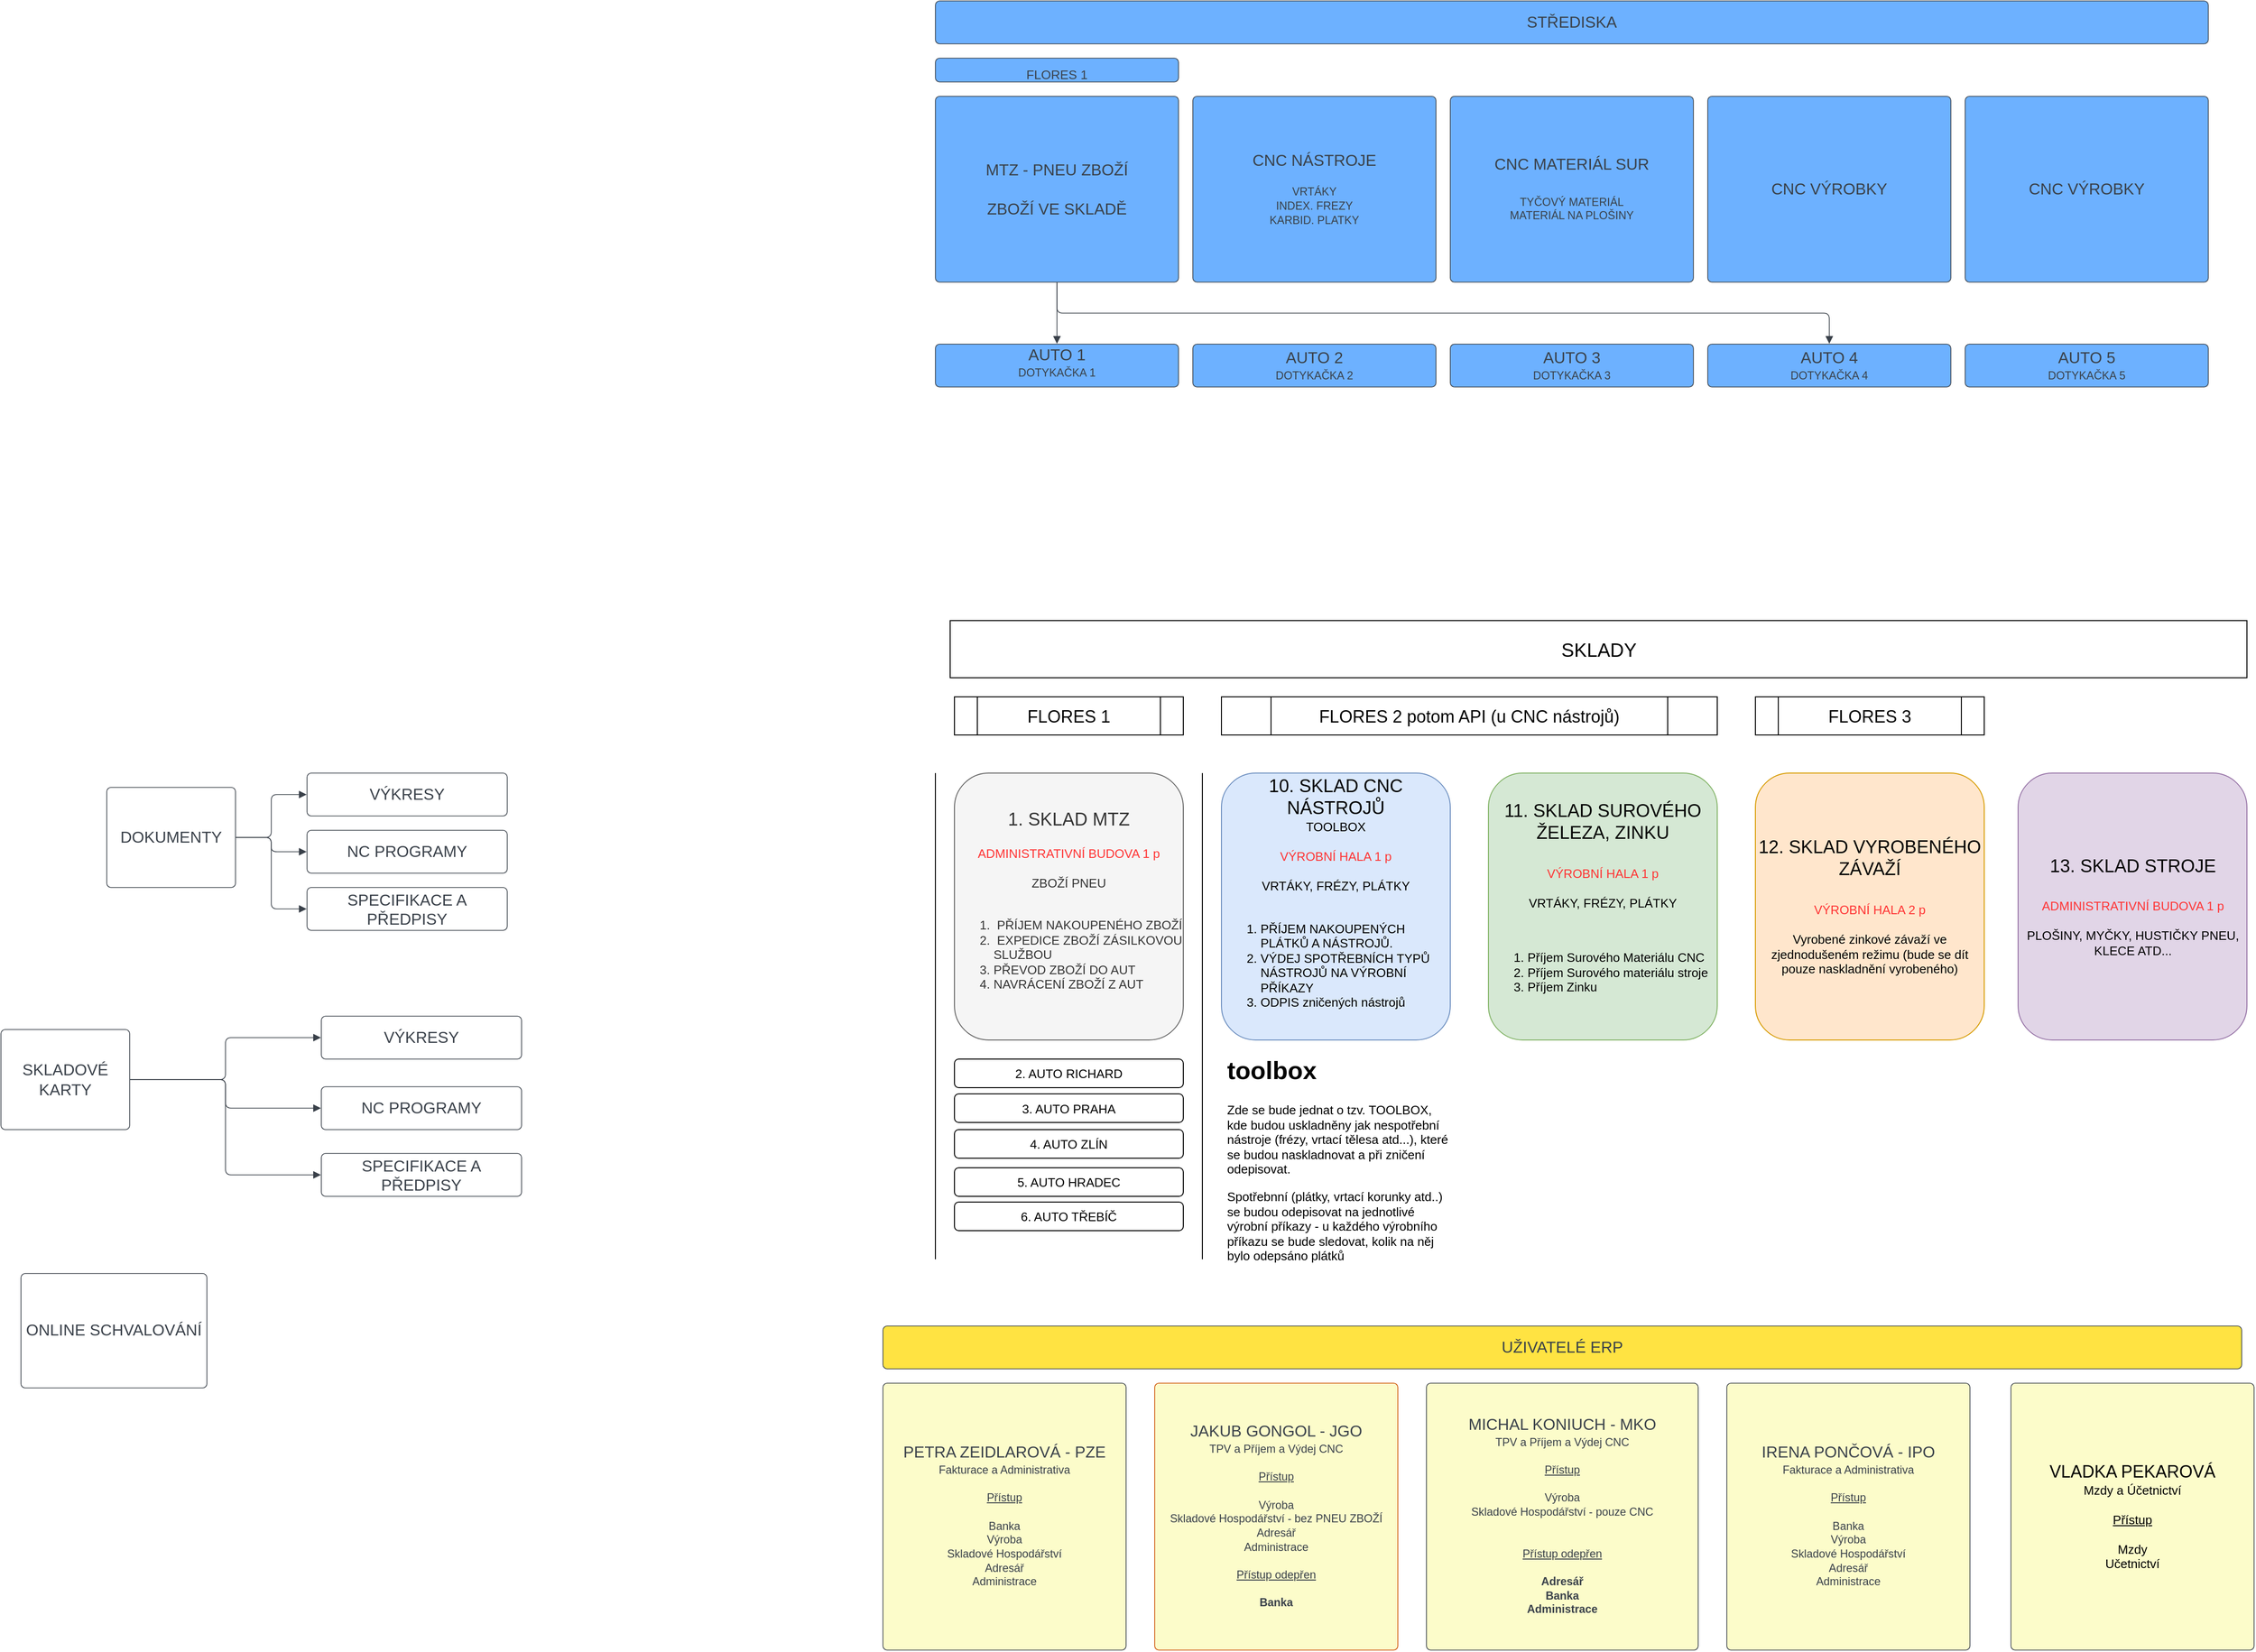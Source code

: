 <mxfile version="18.0.2" type="github">
  <diagram id="CgBZZqJk36iDIYYSCeY7" name="Page-1">
    <mxGraphModel dx="2459" dy="3273" grid="1" gridSize="10" guides="1" tooltips="1" connect="1" arrows="1" fold="1" page="1" pageScale="1" pageWidth="827" pageHeight="1169" math="0" shadow="0">
      <root>
        <mxCell id="0" />
        <mxCell id="1" parent="0" />
        <UserObject label="STŘEDISKA" lucidchartObjectId="JtwdTEM3P7._" id="j0kXErIfYLrjwPMrDjcV-20">
          <mxCell style="html=1;overflow=block;blockSpacing=1;whiteSpace=wrap;fontSize=16.7;fontColor=#3a414a;spacing=9;strokeColor=#3a414a;strokeOpacity=100;fillOpacity=100;rounded=1;absoluteArcSize=1;arcSize=9;fillColor=#6db1ff;strokeWidth=0.8;" vertex="1" parent="1">
            <mxGeometry x="940" y="-1970" width="1335" height="45" as="geometry" />
          </mxCell>
        </UserObject>
        <UserObject label="MTZ - PNEU ZBOŽÍ&#xa;&#xa;ZBOŽÍ VE SKLADĚ" lucidchartObjectId="JtwdQS9GAcQ~" id="j0kXErIfYLrjwPMrDjcV-21">
          <mxCell style="html=1;overflow=block;blockSpacing=1;whiteSpace=wrap;fontSize=16.7;fontColor=#3a414a;spacing=3.8;strokeColor=#3a414a;strokeOpacity=100;fillOpacity=100;rounded=1;absoluteArcSize=1;arcSize=9;fillColor=#6db1ff;strokeWidth=0.8;" vertex="1" parent="1">
            <mxGeometry x="940" y="-1870" width="255" height="195" as="geometry" />
          </mxCell>
        </UserObject>
        <UserObject label="&lt;div style=&quot;display: flex; justify-content: center; text-align: center; align-items: baseline; font-size: 0; line-height: 1.25;margin-top: -2px;&quot;&gt;&lt;span&gt;&lt;span style=&quot;font-size:16.7px;color:#3a414a;&quot;&gt;CNC NÁSTROJE&#xa;&lt;/span&gt;&lt;span style=&quot;font-size:11.7px;color:#3a414a;&quot;&gt;&#xa;VRTÁKY&#xa;INDEX. FREZY&#xa;KARBID. PLATKY&lt;/span&gt;&lt;/span&gt;&lt;/div&gt;" lucidchartObjectId="JtwdC60pC6Yu" id="j0kXErIfYLrjwPMrDjcV-22">
          <mxCell style="html=1;overflow=block;blockSpacing=1;whiteSpace=wrap;fontSize=13;spacing=3.8;strokeColor=#3a414a;strokeOpacity=100;fillOpacity=100;rounded=1;absoluteArcSize=1;arcSize=9;fillColor=#6db1ff;strokeWidth=0.8;" vertex="1" parent="1">
            <mxGeometry x="1210" y="-1870" width="255" height="195" as="geometry" />
          </mxCell>
        </UserObject>
        <UserObject label="&lt;div style=&quot;display: flex; justify-content: center; text-align: center; align-items: baseline; font-size: 0; line-height: 1.25;margin-top: -2px;&quot;&gt;&lt;span&gt;&lt;span style=&quot;font-size:16.7px;color:#3a414a;&quot;&gt;CNC MATERIÁL SUR&#xa;&#xa;&lt;/span&gt;&lt;span style=&quot;font-size:11.7px;color:#3a414a;&quot;&gt;TYČOVÝ MATERIÁL&#xa;MATERIÁL NA PLOŠINY&lt;/span&gt;&lt;/span&gt;&lt;/div&gt;" lucidchartObjectId="JtwdjphT8_iK" id="j0kXErIfYLrjwPMrDjcV-23">
          <mxCell style="html=1;overflow=block;blockSpacing=1;whiteSpace=wrap;fontSize=13;spacing=3.8;strokeColor=#3a414a;strokeOpacity=100;fillOpacity=100;rounded=1;absoluteArcSize=1;arcSize=9;fillColor=#6db1ff;strokeWidth=0.8;" vertex="1" parent="1">
            <mxGeometry x="1480" y="-1870" width="255" height="195" as="geometry" />
          </mxCell>
        </UserObject>
        <UserObject label="CNC VÝROBKY" lucidchartObjectId="JtwdPTH7~YH7" id="j0kXErIfYLrjwPMrDjcV-24">
          <mxCell style="html=1;overflow=block;blockSpacing=1;whiteSpace=wrap;fontSize=16.7;fontColor=#3a414a;spacing=3.8;strokeColor=#3a414a;strokeOpacity=100;fillOpacity=100;rounded=1;absoluteArcSize=1;arcSize=9;fillColor=#6db1ff;strokeWidth=0.8;" vertex="1" parent="1">
            <mxGeometry x="1750" y="-1870" width="255" height="195" as="geometry" />
          </mxCell>
        </UserObject>
        <UserObject label="CNC VÝROBKY" lucidchartObjectId="JtwdCPl2XucP" id="j0kXErIfYLrjwPMrDjcV-25">
          <mxCell style="html=1;overflow=block;blockSpacing=1;whiteSpace=wrap;fontSize=16.7;fontColor=#3a414a;spacing=3.8;strokeColor=#3a414a;strokeOpacity=100;fillOpacity=100;rounded=1;absoluteArcSize=1;arcSize=9;fillColor=#6db1ff;strokeWidth=0.8;" vertex="1" parent="1">
            <mxGeometry x="2020" y="-1870" width="255" height="195" as="geometry" />
          </mxCell>
        </UserObject>
        <UserObject label="&lt;div style=&quot;display: flex; justify-content: center; text-align: center; align-items: baseline; font-size: 0; line-height: 1.25;margin-top: -2px;&quot;&gt;&lt;span&gt;&lt;span style=&quot;font-size:16.7px;color:#3a414a;&quot;&gt;AUTO 1&#xa;&lt;/span&gt;&lt;span style=&quot;font-size:11.7px;color:#3a414a;&quot;&gt;DOTYKAČKA 1&#xa;&#xa;&#xa;&lt;/span&gt;&lt;/span&gt;&lt;/div&gt;" lucidchartObjectId="JtwdidwI.K3z" id="j0kXErIfYLrjwPMrDjcV-26">
          <mxCell style="html=1;overflow=block;blockSpacing=1;whiteSpace=wrap;fontSize=13;spacing=3.8;strokeColor=#3a414a;strokeOpacity=100;fillOpacity=100;rounded=1;absoluteArcSize=1;arcSize=9;fillColor=#6db1ff;strokeWidth=0.8;" vertex="1" parent="1">
            <mxGeometry x="940" y="-1610" width="255" height="45" as="geometry" />
          </mxCell>
        </UserObject>
        <UserObject label="&lt;div style=&quot;display: flex; justify-content: center; text-align: center; align-items: baseline; font-size: 0; line-height: 1.25;margin-top: -2px;&quot;&gt;&lt;span&gt;&lt;span style=&quot;font-size:16.7px;color:#3a414a;&quot;&gt;AUTO 2&lt;/span&gt;&lt;span style=&quot;font-size:11.7px;color:#3a414a;&quot;&gt;&#xa;DOTYKAČKA 2&#xa;&lt;/span&gt;&lt;/span&gt;&lt;/div&gt;" lucidchartObjectId="JtwdFwsQBcLq" id="j0kXErIfYLrjwPMrDjcV-27">
          <mxCell style="html=1;overflow=block;blockSpacing=1;whiteSpace=wrap;fontSize=13;spacing=3.8;strokeColor=#3a414a;strokeOpacity=100;fillOpacity=100;rounded=1;absoluteArcSize=1;arcSize=9;fillColor=#6db1ff;strokeWidth=0.8;" vertex="1" parent="1">
            <mxGeometry x="1210" y="-1610" width="255" height="45" as="geometry" />
          </mxCell>
        </UserObject>
        <UserObject label="&lt;div style=&quot;display: flex; justify-content: center; text-align: center; align-items: baseline; font-size: 0; line-height: 1.25;margin-top: -2px;&quot;&gt;&lt;span&gt;&lt;span style=&quot;font-size:16.7px;color:#3a414a;&quot;&gt;AUTO 3&lt;/span&gt;&lt;span style=&quot;font-size:11.7px;color:#3a414a;&quot;&gt;&#xa;DOTYKAČKA 3&#xa;&lt;/span&gt;&lt;/span&gt;&lt;/div&gt;" lucidchartObjectId="Jtwd00CGW.VU" id="j0kXErIfYLrjwPMrDjcV-28">
          <mxCell style="html=1;overflow=block;blockSpacing=1;whiteSpace=wrap;fontSize=13;spacing=3.8;strokeColor=#3a414a;strokeOpacity=100;fillOpacity=100;rounded=1;absoluteArcSize=1;arcSize=9;fillColor=#6db1ff;strokeWidth=0.8;" vertex="1" parent="1">
            <mxGeometry x="1480" y="-1610" width="255" height="45" as="geometry" />
          </mxCell>
        </UserObject>
        <UserObject label="&lt;div style=&quot;display: flex; justify-content: center; text-align: center; align-items: baseline; font-size: 0; line-height: 1.25;margin-top: -2px;&quot;&gt;&lt;span&gt;&lt;span style=&quot;font-size:16.7px;color:#3a414a;&quot;&gt;AUTO 4&lt;/span&gt;&lt;span style=&quot;font-size:11.7px;color:#3a414a;&quot;&gt;&#xa;DOTYKAČKA 4&#xa;&lt;/span&gt;&lt;/span&gt;&lt;/div&gt;" lucidchartObjectId="JtwdBA.rW.2H" id="j0kXErIfYLrjwPMrDjcV-29">
          <mxCell style="html=1;overflow=block;blockSpacing=1;whiteSpace=wrap;fontSize=13;spacing=3.8;strokeColor=#3a414a;strokeOpacity=100;fillOpacity=100;rounded=1;absoluteArcSize=1;arcSize=9;fillColor=#6db1ff;strokeWidth=0.8;" vertex="1" parent="1">
            <mxGeometry x="1750" y="-1610" width="255" height="45" as="geometry" />
          </mxCell>
        </UserObject>
        <UserObject label="&lt;div style=&quot;display: flex; justify-content: center; text-align: center; align-items: baseline; font-size: 0; line-height: 1.25;margin-top: -2px;&quot;&gt;&lt;span&gt;&lt;span style=&quot;font-size:16.7px;color:#3a414a;&quot;&gt;AUTO 5&lt;/span&gt;&lt;span style=&quot;font-size:11.7px;color:#3a414a;&quot;&gt;&#xa;DOTYKAČKA 5&#xa;&lt;/span&gt;&lt;/span&gt;&lt;/div&gt;" lucidchartObjectId="JtwdIF_GFw2b" id="j0kXErIfYLrjwPMrDjcV-30">
          <mxCell style="html=1;overflow=block;blockSpacing=1;whiteSpace=wrap;fontSize=13;spacing=3.8;strokeColor=#3a414a;strokeOpacity=100;fillOpacity=100;rounded=1;absoluteArcSize=1;arcSize=9;fillColor=#6db1ff;strokeWidth=0.8;" vertex="1" parent="1">
            <mxGeometry x="2020" y="-1610" width="255" height="45" as="geometry" />
          </mxCell>
        </UserObject>
        <UserObject label="" lucidchartObjectId="JtwdesKhk5jS" id="j0kXErIfYLrjwPMrDjcV-31">
          <mxCell style="html=1;jettySize=18;whiteSpace=wrap;overflow=block;blockSpacing=1;fontSize=13;strokeColor=#3a414a;strokeOpacity=100;strokeWidth=0.8;rounded=1;arcSize=12;edgeStyle=orthogonalEdgeStyle;startArrow=none;endArrow=block;endFill=1;exitX=0.5;exitY=1.002;exitPerimeter=0;entryX=0.5;entryY=-0.008;entryPerimeter=0;" edge="1" parent="1" source="j0kXErIfYLrjwPMrDjcV-21" target="j0kXErIfYLrjwPMrDjcV-26">
            <mxGeometry width="100" height="100" relative="1" as="geometry">
              <Array as="points" />
            </mxGeometry>
          </mxCell>
        </UserObject>
        <UserObject label="" lucidchartObjectId="JtwdVqg88i.Q" id="j0kXErIfYLrjwPMrDjcV-32">
          <mxCell style="html=1;jettySize=18;whiteSpace=wrap;overflow=block;blockSpacing=1;fontSize=13;strokeColor=#3a414a;strokeOpacity=100;strokeWidth=0.8;rounded=1;arcSize=12;edgeStyle=orthogonalEdgeStyle;startArrow=none;endArrow=block;endFill=1;exitX=0.5;exitY=1.002;exitPerimeter=0;entryX=0.5;entryY=-0.008;entryPerimeter=0;" edge="1" parent="1" source="j0kXErIfYLrjwPMrDjcV-21" target="j0kXErIfYLrjwPMrDjcV-29">
            <mxGeometry width="100" height="100" relative="1" as="geometry">
              <Array as="points" />
            </mxGeometry>
          </mxCell>
        </UserObject>
        <UserObject label="FLORES 1" lucidchartObjectId="Jtwd~oacY.Pb" id="j0kXErIfYLrjwPMrDjcV-33">
          <mxCell style="html=1;overflow=block;blockSpacing=1;whiteSpace=wrap;fontSize=13.3;fontColor=#3a414a;spacing=9;strokeColor=#3a414a;strokeOpacity=100;fillOpacity=100;rounded=1;absoluteArcSize=1;arcSize=9;fillColor=#6db1ff;strokeWidth=0.8;" vertex="1" parent="1">
            <mxGeometry x="940" y="-1910" width="255" height="25" as="geometry" />
          </mxCell>
        </UserObject>
        <UserObject label="UŽIVATELÉ ERP" lucidchartObjectId="0tvdic0jbc52" id="j0kXErIfYLrjwPMrDjcV-34">
          <mxCell style="html=1;overflow=block;blockSpacing=1;whiteSpace=wrap;fontSize=16.7;fontColor=#3a414a;spacing=9;strokeColor=#3a414a;strokeOpacity=100;fillOpacity=100;rounded=1;absoluteArcSize=1;arcSize=9;fillColor=#ffe342;strokeWidth=0.8;" vertex="1" parent="1">
            <mxGeometry x="885" y="-580" width="1425" height="45" as="geometry" />
          </mxCell>
        </UserObject>
        <UserObject label="&lt;div style=&quot;display: flex; justify-content: center; text-align: center; align-items: baseline; font-size: 0; line-height: 1.25;margin-top: -2px;&quot;&gt;&lt;span&gt;&lt;span style=&quot;font-size:16.7px;color:#3a414a;&quot;&gt;JAKUB GONGOL - JGO&#xa;&lt;/span&gt;&lt;span style=&quot;font-size:11.7px;color:#3a414a;&quot;&gt;&lt;span style=&quot;font-size:11.7px;color:#3a414a;&quot;&gt;TPV a Příjem a Výdej CNC&#xa;&#xa;&lt;/span&gt;&lt;span style=&quot;font-size:11.7px;color:#3a414a;text-decoration: underline;&quot;&gt;Přístup&lt;/span&gt;&lt;span style=&quot;font-size:11.7px;color:#3a414a;&quot;&gt;&#xa;&#xa;Výroba&#xa;Skladové Hospodářství - bez PNEU ZBOŽÍ&#xa;Adresář&#xa;Administrace &#xa;&#xa;&lt;/span&gt;&lt;span style=&quot;font-size:11.7px;color:#3a414a;text-decoration: underline;&quot;&gt;Přístup odepřen&lt;/span&gt;&lt;span style=&quot;font-size:11.7px;color:#3a414a;&quot;&gt;&#xa;&lt;/span&gt;&lt;span style=&quot;font-size:11.7px;color:#3a414a;font-weight: bold;&quot;&gt;&#xa;Banka&lt;/span&gt;&lt;/span&gt;&lt;/span&gt;&lt;/div&gt;" lucidchartObjectId="0tvdgqxYE7Ar" id="j0kXErIfYLrjwPMrDjcV-35">
          <mxCell style="html=1;overflow=block;blockSpacing=1;whiteSpace=wrap;fontSize=13;spacing=3.8;strokeColor=#cc4e00;strokeOpacity=100;fillOpacity=100;rounded=1;absoluteArcSize=1;arcSize=9;fillColor=#fcfcca;strokeWidth=0.8;" vertex="1" parent="1">
            <mxGeometry x="1170" y="-520" width="255" height="280" as="geometry" />
          </mxCell>
        </UserObject>
        <UserObject label="&lt;div style=&quot;display: flex; justify-content: center; text-align: center; align-items: baseline; font-size: 0; line-height: 1.25;margin-top: -2px;&quot;&gt;&lt;span&gt;&lt;span style=&quot;font-size:16.7px;color:#3a414a;&quot;&gt;PETRA ZEIDLAROVÁ - PZE&#xa;&lt;/span&gt;&lt;span style=&quot;font-size:11.7px;color:#3a414a;&quot;&gt;&lt;span style=&quot;font-size:11.7px;color:#3a414a;&quot;&gt;Fakturace a Administrativa&#xa;&#xa;&lt;/span&gt;&lt;span style=&quot;font-size:11.7px;color:#3a414a;text-decoration: underline;&quot;&gt;Přístup&#xa;&lt;/span&gt;&#xa;Banka&#xa;Výroba&#xa;Skladové Hospodářství&#xa;Adresář&#xa;Administrace&#xa;&lt;/span&gt;&lt;/span&gt;&lt;/div&gt;" lucidchartObjectId="0tvdXOrxxyYM" id="j0kXErIfYLrjwPMrDjcV-36">
          <mxCell style="html=1;overflow=block;blockSpacing=1;whiteSpace=wrap;fontSize=13;spacing=3.8;strokeColor=#3a414a;strokeOpacity=100;fillOpacity=100;rounded=1;absoluteArcSize=1;arcSize=9;fillColor=#fcfcca;strokeWidth=0.8;" vertex="1" parent="1">
            <mxGeometry x="885" y="-520" width="255" height="280" as="geometry" />
          </mxCell>
        </UserObject>
        <UserObject label="&lt;div style=&quot;display: flex; justify-content: center; text-align: center; align-items: baseline; font-size: 0; line-height: 1.25;margin-top: -2px;&quot;&gt;&lt;span&gt;&lt;span style=&quot;font-size:16.7px;color:#3a414a;&quot;&gt;MICHAL KONIUCH - MKO&#xa;&lt;/span&gt;&lt;span style=&quot;font-size:11.7px;color:#3a414a;&quot;&gt;&lt;span style=&quot;font-size:11.7px;color:#3a414a;&quot;&gt;TPV a Příjem a Výdej CNC&#xa;&#xa;&lt;/span&gt;&lt;span style=&quot;font-size:11.7px;color:#3a414a;text-decoration: underline;&quot;&gt;Přístup&lt;/span&gt;&lt;span style=&quot;font-size:11.7px;color:#3a414a;&quot;&gt;&#xa;&#xa;Výroba&#xa;Skladové Hospodářství - pouze CNC&#xa;&#xa;&#xa;&lt;/span&gt;&lt;span style=&quot;font-size:11.7px;color:#3a414a;text-decoration: underline;&quot;&gt;Přístup odepřen&#xa;&lt;/span&gt;&lt;span style=&quot;font-size:11.7px;color:#3a414a;&quot;&gt;&#xa;&lt;/span&gt;&lt;span style=&quot;font-size:11.7px;color:#3a414a;font-weight: bold;&quot;&gt;Adresář&lt;/span&gt;&lt;span style=&quot;font-size:11.7px;color:#3a414a;&quot;&gt;&#xa;&lt;/span&gt;&lt;span style=&quot;font-size:11.7px;color:#3a414a;font-weight: bold;&quot;&gt;Banka&#xa;Administrace &lt;/span&gt;&lt;/span&gt;&lt;/span&gt;&lt;/div&gt;" lucidchartObjectId="0tvdGA8Oxi0t" id="j0kXErIfYLrjwPMrDjcV-37">
          <mxCell style="html=1;overflow=block;blockSpacing=1;whiteSpace=wrap;fontSize=13;spacing=3.8;strokeColor=#3a414a;strokeOpacity=100;fillOpacity=100;rounded=1;absoluteArcSize=1;arcSize=9;fillColor=#fcfcca;strokeWidth=0.8;" vertex="1" parent="1">
            <mxGeometry x="1455" y="-520" width="285" height="280" as="geometry" />
          </mxCell>
        </UserObject>
        <UserObject label="&lt;div style=&quot;display: flex; justify-content: center; text-align: center; align-items: baseline; font-size: 0; line-height: 1.25;margin-top: -2px;&quot;&gt;&lt;span&gt;&lt;span style=&quot;font-size:16.7px;color:#3a414a;&quot;&gt;IRENA PONČOVÁ - IPO &#xa;&lt;/span&gt;&lt;span style=&quot;font-size:11.7px;color:#3a414a;&quot;&gt;&lt;span style=&quot;font-size:11.7px;color:#3a414a;&quot;&gt;Fakturace a Administrativa&#xa;&#xa;&lt;/span&gt;&lt;span style=&quot;font-size:11.7px;color:#3a414a;text-decoration: underline;&quot;&gt;Přístup&#xa;&lt;/span&gt;&#xa;Banka&#xa;Výroba&#xa;Skladové Hospodářství&#xa;Adresář&#xa;Administrace&#xa;&lt;/span&gt;&lt;/span&gt;&lt;/div&gt;" lucidchartObjectId="GuvdEoKwZxQW" id="j0kXErIfYLrjwPMrDjcV-38">
          <mxCell style="html=1;overflow=block;blockSpacing=1;whiteSpace=wrap;fontSize=13;spacing=3.8;strokeColor=#3a414a;strokeOpacity=100;fillOpacity=100;rounded=1;absoluteArcSize=1;arcSize=9;fillColor=#fcfcca;strokeWidth=0.8;" vertex="1" parent="1">
            <mxGeometry x="1770" y="-520" width="255" height="280" as="geometry" />
          </mxCell>
        </UserObject>
        <UserObject label="&lt;font style=&quot;font-size: 18px;&quot;&gt;VLADKA PEKAROVÁ&lt;/font&gt;&lt;br&gt;Mzdy a Účetnictví&lt;br&gt;&lt;br&gt;&lt;u&gt;Přístup&lt;/u&gt;&lt;br&gt;&lt;br&gt;Mzdy&lt;br&gt;Učetnictví" lucidchartObjectId="7uvdB4ZOYfPL" id="j0kXErIfYLrjwPMrDjcV-39">
          <mxCell style="html=1;overflow=block;blockSpacing=1;whiteSpace=wrap;fontSize=13;spacing=3.8;strokeColor=#3a414a;strokeOpacity=100;fillOpacity=100;rounded=1;absoluteArcSize=1;arcSize=9;fillColor=#fcfcca;strokeWidth=0.8;" vertex="1" parent="1">
            <mxGeometry x="2068" y="-520" width="255" height="280" as="geometry" />
          </mxCell>
        </UserObject>
        <UserObject label="DOKUMENTY" lucidchartObjectId=".pvdK7gstuzt" id="j0kXErIfYLrjwPMrDjcV-40">
          <mxCell style="html=1;overflow=block;blockSpacing=1;whiteSpace=wrap;fontSize=16.7;fontColor=#3a414a;spacing=9;strokeColor=#3a414a;strokeOpacity=100;rounded=1;absoluteArcSize=1;arcSize=9;strokeWidth=0.8;" vertex="1" parent="1">
            <mxGeometry x="71" y="-1145" width="135" height="105" as="geometry" />
          </mxCell>
        </UserObject>
        <UserObject label="NC PROGRAMY" lucidchartObjectId="zqvdhKrwIuVM" id="j0kXErIfYLrjwPMrDjcV-41">
          <mxCell style="html=1;overflow=block;blockSpacing=1;whiteSpace=wrap;fontSize=16.7;fontColor=#3a414a;spacing=3.8;strokeColor=#3a414a;strokeOpacity=100;rounded=1;absoluteArcSize=1;arcSize=9;strokeWidth=0.8;" vertex="1" parent="1">
            <mxGeometry x="281" y="-1100" width="210" height="45" as="geometry" />
          </mxCell>
        </UserObject>
        <UserObject label="VÝKRESY" lucidchartObjectId="3qvdHYi4aWDL" id="j0kXErIfYLrjwPMrDjcV-42">
          <mxCell style="html=1;overflow=block;blockSpacing=1;whiteSpace=wrap;fontSize=16.7;fontColor=#3a414a;spacing=3.8;strokeColor=#3a414a;strokeOpacity=100;rounded=1;absoluteArcSize=1;arcSize=9;strokeWidth=0.8;" vertex="1" parent="1">
            <mxGeometry x="281" y="-1160" width="210" height="45" as="geometry" />
          </mxCell>
        </UserObject>
        <UserObject label="" lucidchartObjectId="qrvd7glw8jFk" id="j0kXErIfYLrjwPMrDjcV-43">
          <mxCell style="html=1;jettySize=18;whiteSpace=wrap;fontSize=13;strokeColor=#3a414a;strokeOpacity=100;strokeWidth=0.8;rounded=1;arcSize=12;edgeStyle=orthogonalEdgeStyle;startArrow=none;endArrow=block;endFill=1;exitX=1.003;exitY=0.5;exitPerimeter=0;entryX=-0.002;entryY=0.5;entryPerimeter=0;" edge="1" parent="1" source="j0kXErIfYLrjwPMrDjcV-40" target="j0kXErIfYLrjwPMrDjcV-42">
            <mxGeometry width="100" height="100" relative="1" as="geometry">
              <Array as="points" />
            </mxGeometry>
          </mxCell>
        </UserObject>
        <UserObject label="" lucidchartObjectId="ArvdrgU07RkV" id="j0kXErIfYLrjwPMrDjcV-44">
          <mxCell style="html=1;jettySize=18;whiteSpace=wrap;fontSize=13;strokeColor=#3a414a;strokeOpacity=100;strokeWidth=0.8;rounded=1;arcSize=12;edgeStyle=orthogonalEdgeStyle;startArrow=none;endArrow=block;endFill=1;exitX=1.003;exitY=0.5;exitPerimeter=0;entryX=-0.002;entryY=0.5;entryPerimeter=0;" edge="1" parent="1" source="j0kXErIfYLrjwPMrDjcV-40" target="j0kXErIfYLrjwPMrDjcV-41">
            <mxGeometry width="100" height="100" relative="1" as="geometry">
              <Array as="points" />
            </mxGeometry>
          </mxCell>
        </UserObject>
        <UserObject label="SPECIFIKACE A PŘEDPISY" lucidchartObjectId="esvdyNWe1Ojt" id="j0kXErIfYLrjwPMrDjcV-45">
          <mxCell style="html=1;overflow=block;blockSpacing=1;whiteSpace=wrap;fontSize=16.7;fontColor=#3a414a;spacing=3.8;strokeColor=#3a414a;strokeOpacity=100;rounded=1;absoluteArcSize=1;arcSize=9;strokeWidth=0.8;" vertex="1" parent="1">
            <mxGeometry x="281" y="-1040" width="210" height="45" as="geometry" />
          </mxCell>
        </UserObject>
        <UserObject label="" lucidchartObjectId="EsvdI7-9Z9oP" id="j0kXErIfYLrjwPMrDjcV-46">
          <mxCell style="html=1;jettySize=18;whiteSpace=wrap;fontSize=13;strokeColor=#3a414a;strokeOpacity=100;strokeWidth=0.8;rounded=1;arcSize=12;edgeStyle=orthogonalEdgeStyle;startArrow=none;endArrow=block;endFill=1;exitX=1.003;exitY=0.5;exitPerimeter=0;entryX=-0.002;entryY=0.5;entryPerimeter=0;" edge="1" parent="1" source="j0kXErIfYLrjwPMrDjcV-40" target="j0kXErIfYLrjwPMrDjcV-45">
            <mxGeometry width="100" height="100" relative="1" as="geometry">
              <Array as="points" />
            </mxGeometry>
          </mxCell>
        </UserObject>
        <UserObject label="SKLADOVÉ KARTY" lucidchartObjectId="ptvdZgwcykU5" id="j0kXErIfYLrjwPMrDjcV-47">
          <mxCell style="html=1;overflow=block;blockSpacing=1;whiteSpace=wrap;fontSize=16.7;fontColor=#3a414a;spacing=9;strokeColor=#3a414a;strokeOpacity=100;rounded=1;absoluteArcSize=1;arcSize=9;strokeWidth=0.8;" vertex="1" parent="1">
            <mxGeometry x="-40" y="-891" width="135" height="105" as="geometry" />
          </mxCell>
        </UserObject>
        <UserObject label="NC PROGRAMY" lucidchartObjectId="ptvds19vsaM0" id="j0kXErIfYLrjwPMrDjcV-48">
          <mxCell style="html=1;overflow=block;blockSpacing=1;whiteSpace=wrap;fontSize=16.7;fontColor=#3a414a;spacing=3.8;strokeColor=#3a414a;strokeOpacity=100;rounded=1;absoluteArcSize=1;arcSize=9;strokeWidth=0.8;" vertex="1" parent="1">
            <mxGeometry x="296" y="-831" width="210" height="45" as="geometry" />
          </mxCell>
        </UserObject>
        <UserObject label="VÝKRESY" lucidchartObjectId="ptvd4AHajetX" id="j0kXErIfYLrjwPMrDjcV-49">
          <mxCell style="html=1;overflow=block;blockSpacing=1;whiteSpace=wrap;fontSize=16.7;fontColor=#3a414a;spacing=3.8;strokeColor=#3a414a;strokeOpacity=100;rounded=1;absoluteArcSize=1;arcSize=9;strokeWidth=0.8;" vertex="1" parent="1">
            <mxGeometry x="296" y="-905" width="210" height="45" as="geometry" />
          </mxCell>
        </UserObject>
        <UserObject label="" lucidchartObjectId="ptvd50mA74CM" id="j0kXErIfYLrjwPMrDjcV-50">
          <mxCell style="html=1;jettySize=18;whiteSpace=wrap;fontSize=13;strokeColor=#3a414a;strokeOpacity=100;strokeWidth=0.8;rounded=1;arcSize=12;edgeStyle=orthogonalEdgeStyle;startArrow=none;endArrow=block;endFill=1;exitX=1.003;exitY=0.5;exitPerimeter=0;entryX=-0.002;entryY=0.5;entryPerimeter=0;" edge="1" parent="1" source="j0kXErIfYLrjwPMrDjcV-47" target="j0kXErIfYLrjwPMrDjcV-49">
            <mxGeometry width="100" height="100" relative="1" as="geometry">
              <Array as="points" />
            </mxGeometry>
          </mxCell>
        </UserObject>
        <UserObject label="" lucidchartObjectId="ptvdbCIzBHQ6" id="j0kXErIfYLrjwPMrDjcV-51">
          <mxCell style="html=1;jettySize=18;whiteSpace=wrap;fontSize=13;strokeColor=#3a414a;strokeOpacity=100;strokeWidth=0.8;rounded=1;arcSize=12;edgeStyle=orthogonalEdgeStyle;startArrow=none;endArrow=block;endFill=1;exitX=1.003;exitY=0.5;exitPerimeter=0;entryX=-0.002;entryY=0.5;entryPerimeter=0;" edge="1" parent="1" source="j0kXErIfYLrjwPMrDjcV-47" target="j0kXErIfYLrjwPMrDjcV-48">
            <mxGeometry width="100" height="100" relative="1" as="geometry">
              <Array as="points" />
            </mxGeometry>
          </mxCell>
        </UserObject>
        <UserObject label="SPECIFIKACE A PŘEDPISY" lucidchartObjectId="ptvdzCFnCwEI" id="j0kXErIfYLrjwPMrDjcV-52">
          <mxCell style="html=1;overflow=block;blockSpacing=1;whiteSpace=wrap;fontSize=16.7;fontColor=#3a414a;spacing=3.8;strokeColor=#3a414a;strokeOpacity=100;rounded=1;absoluteArcSize=1;arcSize=9;strokeWidth=0.8;" vertex="1" parent="1">
            <mxGeometry x="296" y="-761" width="210" height="45" as="geometry" />
          </mxCell>
        </UserObject>
        <UserObject label="" lucidchartObjectId="ptvdQdrww7SG" id="j0kXErIfYLrjwPMrDjcV-53">
          <mxCell style="html=1;jettySize=18;whiteSpace=wrap;fontSize=13;strokeColor=#3a414a;strokeOpacity=100;strokeWidth=0.8;rounded=1;arcSize=12;edgeStyle=orthogonalEdgeStyle;startArrow=none;endArrow=block;endFill=1;exitX=1.003;exitY=0.5;exitPerimeter=0;entryX=-0.002;entryY=0.5;entryPerimeter=0;" edge="1" parent="1" source="j0kXErIfYLrjwPMrDjcV-47" target="j0kXErIfYLrjwPMrDjcV-52">
            <mxGeometry width="100" height="100" relative="1" as="geometry">
              <Array as="points" />
            </mxGeometry>
          </mxCell>
        </UserObject>
        <UserObject label="ONLINE SCHVALOVÁNÍ" lucidchartObjectId="oxvdXW~Xfd3G" id="j0kXErIfYLrjwPMrDjcV-54">
          <mxCell style="html=1;overflow=block;blockSpacing=1;whiteSpace=wrap;fontSize=16.7;fontColor=#3a414a;spacing=3.8;strokeColor=#3a414a;strokeOpacity=100;rounded=1;absoluteArcSize=1;arcSize=9;strokeWidth=0.8;" vertex="1" parent="1">
            <mxGeometry x="-19" y="-635" width="195" height="120" as="geometry" />
          </mxCell>
        </UserObject>
        <mxCell id="j0kXErIfYLrjwPMrDjcV-57" value="&lt;font style=&quot;font-size: 19px;&quot;&gt;1. SKLAD MTZ&lt;br&gt;&lt;/font&gt;&lt;br&gt;&lt;font color=&quot;#ff3333&quot;&gt;ADMINISTRATIVNÍ BUDOVA 1 p&lt;/font&gt;&lt;br&gt;&lt;br&gt;ZBOŽÍ PNEU&lt;br&gt;&lt;br&gt;&lt;ol&gt;&lt;li style=&quot;text-align: left;&quot;&gt;&lt;span style=&quot;background-color: initial;&quot;&gt;&amp;nbsp;PŘÍJEM NAKOUPENÉHO ZBOŽÍ&lt;/span&gt;&lt;/li&gt;&lt;li style=&quot;text-align: left;&quot;&gt;&lt;span style=&quot;background-color: initial;&quot;&gt;&amp;nbsp;EXPEDICE ZBOŽÍ ZÁSILKOVOU SLUŽBOU&lt;/span&gt;&lt;/li&gt;&lt;li style=&quot;text-align: left;&quot;&gt;&lt;span style=&quot;background-color: initial;&quot;&gt;PŘEVOD ZBOŽÍ DO AUT&lt;/span&gt;&lt;/li&gt;&lt;li style=&quot;text-align: left;&quot;&gt;&lt;span style=&quot;background-color: initial;&quot;&gt;NAVRÁCENÍ ZBOŽÍ Z AUT&lt;/span&gt;&lt;/li&gt;&lt;/ol&gt;" style="rounded=1;whiteSpace=wrap;html=1;fontSize=13;fillColor=#f5f5f5;fontColor=#333333;strokeColor=#666666;" vertex="1" parent="1">
          <mxGeometry x="960" y="-1160" width="240" height="280" as="geometry" />
        </mxCell>
        <mxCell id="j0kXErIfYLrjwPMrDjcV-58" value="&lt;font style=&quot;font-size: 13px;&quot;&gt;&lt;font style=&quot;font-size: 19px;&quot;&gt;10. SKLAD CNC NÁSTROJŮ&lt;/font&gt;&lt;br&gt;&lt;span style=&quot;&quot;&gt;TOOLBOX&lt;br&gt;&lt;/span&gt;&lt;br&gt;&lt;font color=&quot;#ff3333&quot;&gt;VÝROBNÍ HALA 1 p&lt;/font&gt;&lt;br&gt;&lt;br&gt;&lt;span style=&quot;&quot;&gt;VRTÁKY, FRÉZY, PLÁTKY&lt;br&gt;&lt;br&gt;&lt;ol&gt;&lt;li style=&quot;text-align: left;&quot;&gt;&lt;font style=&quot;font-size: 13px;&quot;&gt;&lt;span style=&quot;&quot;&gt;PŘÍJEM NAKOUPENÝCH PLÁTKŮ A NÁSTROJŮ.&lt;/span&gt;&lt;/font&gt;&lt;/li&gt;&lt;li style=&quot;text-align: left;&quot;&gt;VÝDEJ SPOTŘEBNÍCH TYPŮ NÁSTROJŮ NA VÝROBNÍ PŘÍKAZY&lt;/li&gt;&lt;li style=&quot;text-align: left;&quot;&gt;ODPIS zničených nástrojů&lt;/li&gt;&lt;/ol&gt;&lt;/span&gt;&lt;br&gt;&lt;/font&gt;" style="rounded=1;whiteSpace=wrap;html=1;fontSize=13;fillColor=#dae8fc;strokeColor=#6c8ebf;" vertex="1" parent="1">
          <mxGeometry x="1240" y="-1160" width="240" height="280" as="geometry" />
        </mxCell>
        <mxCell id="j0kXErIfYLrjwPMrDjcV-59" value="SKLADY" style="rounded=0;whiteSpace=wrap;html=1;fontSize=20;" vertex="1" parent="1">
          <mxGeometry x="955.5" y="-1320" width="1360" height="60" as="geometry" />
        </mxCell>
        <mxCell id="j0kXErIfYLrjwPMrDjcV-61" value="&lt;font style=&quot;font-size: 18px;&quot;&gt;FLORES 1&lt;/font&gt;" style="shape=process;whiteSpace=wrap;html=1;backgroundOutline=1;fontSize=20;" vertex="1" parent="1">
          <mxGeometry x="960" y="-1240" width="240" height="40" as="geometry" />
        </mxCell>
        <mxCell id="j0kXErIfYLrjwPMrDjcV-66" value="&lt;font style=&quot;font-size: 18px;&quot;&gt;FLORES 2 potom API (u CNC nástrojů)&lt;/font&gt;" style="shape=process;whiteSpace=wrap;html=1;backgroundOutline=1;fontSize=20;" vertex="1" parent="1">
          <mxGeometry x="1240" y="-1240" width="520" height="40" as="geometry" />
        </mxCell>
        <mxCell id="j0kXErIfYLrjwPMrDjcV-67" value="&lt;span style=&quot;font-size: 19px;&quot;&gt;11. SKLAD SUROVÉHO ŽELEZA, ZINKU&lt;br&gt;&lt;br&gt;&lt;/span&gt;&lt;font color=&quot;#ff3333&quot;&gt;VÝROBNÍ HALA 1 p&lt;/font&gt;&lt;br&gt;&lt;br&gt;VRTÁKY, FRÉZY, PLÁTKY&lt;br&gt;&lt;span style=&quot;font-size: 19px;&quot;&gt;&lt;br&gt;&lt;ol&gt;&lt;li style=&quot;text-align: left; font-size: 13px;&quot;&gt;Příjem Surového Materiálu CNC&lt;/li&gt;&lt;li style=&quot;text-align: left; font-size: 13px;&quot;&gt;Příjem Surového materiálu stroje&lt;/li&gt;&lt;li style=&quot;text-align: left; font-size: 13px;&quot;&gt;Příjem Zinku&lt;/li&gt;&lt;/ol&gt;&lt;/span&gt;" style="rounded=1;whiteSpace=wrap;html=1;fontSize=13;fillColor=#d5e8d4;strokeColor=#82b366;" vertex="1" parent="1">
          <mxGeometry x="1520" y="-1160" width="240" height="280" as="geometry" />
        </mxCell>
        <mxCell id="j0kXErIfYLrjwPMrDjcV-70" value="&lt;h1&gt;toolbox&lt;/h1&gt;&lt;p&gt;Zde se bude jednat o tzv. TOOLBOX, kde budou uskladněny jak nespotřební nástroje (frézy, vrtací tělesa atd...), které se budou naskladnovat a při zničení odepisovat.&lt;/p&gt;&lt;p&gt;Spotřebnní (plátky, vrtací korunky atd..) se budou odepisovat na jednotlivé výrobní příkazy - u každého výrobního příkazu se bude sledovat, kolik na něj bylo odepsáno plátků&lt;/p&gt;" style="text;html=1;strokeColor=none;fillColor=none;spacing=5;spacingTop=-20;whiteSpace=wrap;overflow=hidden;rounded=0;fontSize=13;" vertex="1" parent="1">
          <mxGeometry x="1241" y="-870" width="240" height="240" as="geometry" />
        </mxCell>
        <mxCell id="j0kXErIfYLrjwPMrDjcV-71" value="&lt;span style=&quot;font-size: 19px;&quot;&gt;12. SKLAD VYROBENÉHO ZÁVAŽÍ&lt;br&gt;&lt;br&gt;&lt;/span&gt;&lt;font color=&quot;#ff3333&quot;&gt;VÝROBNÍ HALA 2 p&lt;/font&gt;&lt;br&gt;&lt;br&gt;Vyrobené zinkové závaží ve zjednodušeném režimu (bude se dít pouze naskladnění vyrobeného)" style="rounded=1;whiteSpace=wrap;html=1;fontSize=13;fillColor=#ffe6cc;strokeColor=#d79b00;" vertex="1" parent="1">
          <mxGeometry x="1800" y="-1160" width="240" height="280" as="geometry" />
        </mxCell>
        <mxCell id="j0kXErIfYLrjwPMrDjcV-72" value="&lt;font style=&quot;font-size: 18px;&quot;&gt;FLORES 3&lt;/font&gt;" style="shape=process;whiteSpace=wrap;html=1;backgroundOutline=1;fontSize=20;" vertex="1" parent="1">
          <mxGeometry x="1800" y="-1240" width="240" height="40" as="geometry" />
        </mxCell>
        <mxCell id="j0kXErIfYLrjwPMrDjcV-74" value="&lt;font color=&quot;#000000&quot;&gt;2. AUTO RICHARD&lt;/font&gt;" style="rounded=1;whiteSpace=wrap;html=1;fontSize=13;fontColor=#FF3333;" vertex="1" parent="1">
          <mxGeometry x="960" y="-860" width="240" height="30" as="geometry" />
        </mxCell>
        <mxCell id="j0kXErIfYLrjwPMrDjcV-75" value="&lt;font color=&quot;#000000&quot;&gt;3. AUTO PRAHA&lt;/font&gt;" style="rounded=1;whiteSpace=wrap;html=1;fontSize=13;fontColor=#FF3333;" vertex="1" parent="1">
          <mxGeometry x="960" y="-823.5" width="240" height="30" as="geometry" />
        </mxCell>
        <mxCell id="j0kXErIfYLrjwPMrDjcV-77" value="&lt;font color=&quot;#000000&quot;&gt;4. AUTO ZLÍN&lt;/font&gt;" style="rounded=1;whiteSpace=wrap;html=1;fontSize=13;fontColor=#FF3333;" vertex="1" parent="1">
          <mxGeometry x="960" y="-786" width="240" height="30" as="geometry" />
        </mxCell>
        <mxCell id="j0kXErIfYLrjwPMrDjcV-78" value="&lt;font color=&quot;#000000&quot;&gt;5. AUTO HRADEC&lt;/font&gt;" style="rounded=1;whiteSpace=wrap;html=1;fontSize=13;fontColor=#FF3333;" vertex="1" parent="1">
          <mxGeometry x="960" y="-746" width="240" height="30" as="geometry" />
        </mxCell>
        <mxCell id="j0kXErIfYLrjwPMrDjcV-80" value="&lt;font color=&quot;#000000&quot;&gt;6. AUTO TŘEBÍČ&lt;/font&gt;" style="rounded=1;whiteSpace=wrap;html=1;fontSize=13;fontColor=#FF3333;" vertex="1" parent="1">
          <mxGeometry x="960" y="-710" width="240" height="30" as="geometry" />
        </mxCell>
        <mxCell id="j0kXErIfYLrjwPMrDjcV-82" value="" style="endArrow=none;html=1;rounded=0;fontSize=13;fontColor=#000000;" edge="1" parent="1">
          <mxGeometry width="50" height="50" relative="1" as="geometry">
            <mxPoint x="940" y="-1160" as="sourcePoint" />
            <mxPoint x="940" y="-650" as="targetPoint" />
          </mxGeometry>
        </mxCell>
        <mxCell id="j0kXErIfYLrjwPMrDjcV-83" value="" style="endArrow=none;html=1;rounded=0;fontSize=13;fontColor=#000000;" edge="1" parent="1">
          <mxGeometry width="50" height="50" relative="1" as="geometry">
            <mxPoint x="1220" y="-1160.0" as="sourcePoint" />
            <mxPoint x="1220" y="-650" as="targetPoint" />
          </mxGeometry>
        </mxCell>
        <mxCell id="j0kXErIfYLrjwPMrDjcV-84" value="&lt;span style=&quot;font-size: 19px;&quot;&gt;13. SKLAD STROJE&lt;br&gt;&lt;br&gt;&lt;/span&gt;&lt;font color=&quot;#ff3333&quot;&gt;ADMINISTRATIVNÍ BUDOVA 1 p&lt;/font&gt;&lt;br&gt;&lt;br&gt;PLOŠINY, MYČKY, HUSTIČKY PNEU, KLECE ATD..." style="rounded=1;whiteSpace=wrap;html=1;fontSize=13;fillColor=#e1d5e7;strokeColor=#9673a6;" vertex="1" parent="1">
          <mxGeometry x="2075.5" y="-1160" width="240" height="280" as="geometry" />
        </mxCell>
      </root>
    </mxGraphModel>
  </diagram>
</mxfile>
